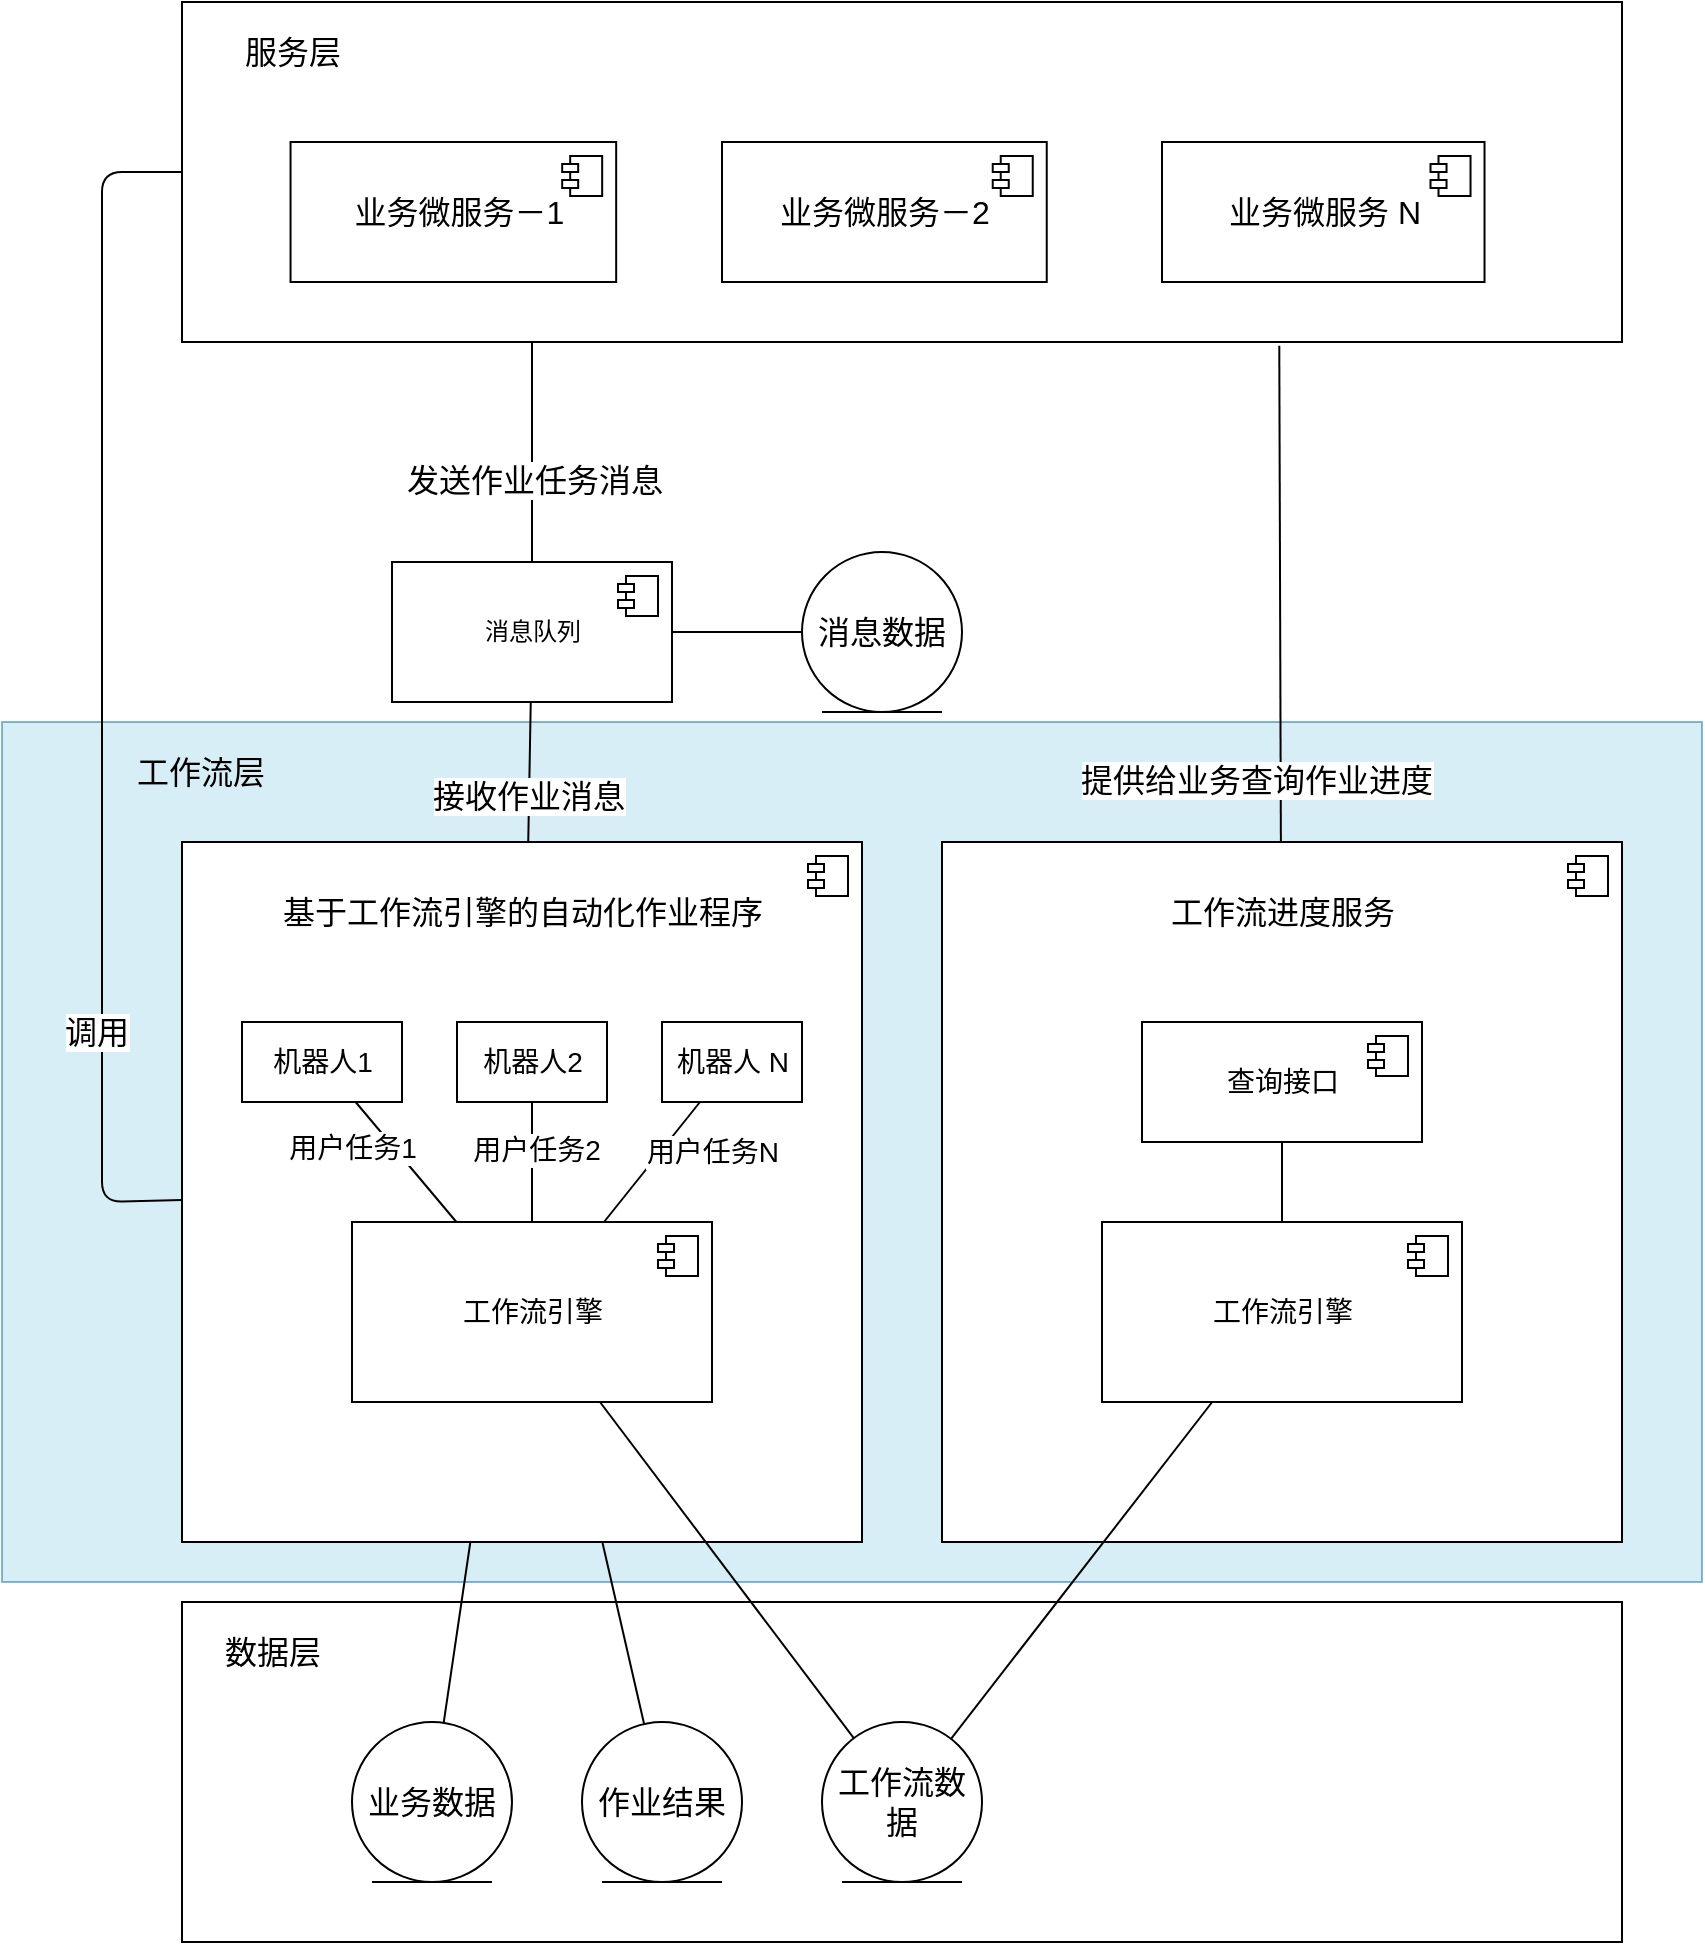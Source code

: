 <mxfile>
    <diagram id="qtxXAH-ZiciiD5V1Hx8T" name="逻辑架构">
        <mxGraphModel dx="1086" dy="720" grid="1" gridSize="10" guides="1" tooltips="1" connect="1" arrows="1" fold="1" page="1" pageScale="1" pageWidth="827" pageHeight="1169" math="0" shadow="0">
            <root>
                <mxCell id="0"/>
                <mxCell id="1" parent="0"/>
                <mxCell id="36" value="" style="rounded=0;whiteSpace=wrap;html=1;fontSize=16;fillColor=#b1ddf0;strokeColor=#10739e;opacity=50;" vertex="1" parent="1">
                    <mxGeometry x="130" y="430" width="850" height="430" as="geometry"/>
                </mxCell>
                <mxCell id="24" value="" style="rounded=0;whiteSpace=wrap;html=1;fontSize=16;" vertex="1" parent="1">
                    <mxGeometry x="220" y="870" width="720" height="170" as="geometry"/>
                </mxCell>
                <mxCell id="u_oD6EtPP0AWzQ-7OcWh-41" style="edgeStyle=none;html=1;entryX=0.762;entryY=1.011;entryDx=0;entryDy=0;entryPerimeter=0;fontSize=16;endArrow=none;endFill=0;" parent="1" source="u_oD6EtPP0AWzQ-7OcWh-37" target="u_oD6EtPP0AWzQ-7OcWh-40" edge="1">
                    <mxGeometry relative="1" as="geometry"/>
                </mxCell>
                <mxCell id="u_oD6EtPP0AWzQ-7OcWh-42" value="提供给业务查询作业进度" style="edgeLabel;html=1;align=center;verticalAlign=middle;resizable=0;points=[];fontSize=16;" parent="u_oD6EtPP0AWzQ-7OcWh-41" vertex="1" connectable="0">
                    <mxGeometry x="0.096" y="-1" relative="1" as="geometry">
                        <mxPoint x="-13" y="105" as="offset"/>
                    </mxGeometry>
                </mxCell>
                <mxCell id="u_oD6EtPP0AWzQ-7OcWh-37" value="" style="html=1;dropTarget=0;" parent="1" vertex="1">
                    <mxGeometry x="600" y="490" width="340" height="350" as="geometry"/>
                </mxCell>
                <mxCell id="u_oD6EtPP0AWzQ-7OcWh-38" value="" style="shape=module;jettyWidth=8;jettyHeight=4;" parent="u_oD6EtPP0AWzQ-7OcWh-37" vertex="1">
                    <mxGeometry x="1" width="20" height="20" relative="1" as="geometry">
                        <mxPoint x="-27" y="7" as="offset"/>
                    </mxGeometry>
                </mxCell>
                <mxCell id="15" style="edgeStyle=none;html=1;endArrow=none;endFill=0;" parent="1" source="3" target="7" edge="1">
                    <mxGeometry relative="1" as="geometry"/>
                </mxCell>
                <mxCell id="17" value="接收作业消息" style="edgeLabel;html=1;align=center;verticalAlign=middle;resizable=0;points=[];fontSize=16;" vertex="1" connectable="0" parent="15">
                    <mxGeometry x="0.343" y="-1" relative="1" as="geometry">
                        <mxPoint as="offset"/>
                    </mxGeometry>
                </mxCell>
                <mxCell id="3" value="消息队列" style="html=1;dropTarget=0;" parent="1" vertex="1">
                    <mxGeometry x="325" y="350" width="140" height="70" as="geometry"/>
                </mxCell>
                <mxCell id="4" value="" style="shape=module;jettyWidth=8;jettyHeight=4;" parent="3" vertex="1">
                    <mxGeometry x="1" width="20" height="20" relative="1" as="geometry">
                        <mxPoint x="-27" y="7" as="offset"/>
                    </mxGeometry>
                </mxCell>
                <mxCell id="31" style="edgeStyle=none;html=1;fontSize=14;endArrow=none;endFill=0;" edge="1" parent="1" source="7" target="30">
                    <mxGeometry relative="1" as="geometry"/>
                </mxCell>
                <mxCell id="32" style="edgeStyle=none;html=1;fontSize=14;endArrow=none;endFill=0;entryX=0;entryY=0.5;entryDx=0;entryDy=0;strokeColor=#000000;strokeWidth=1;" edge="1" parent="1" source="7" target="u_oD6EtPP0AWzQ-7OcWh-40">
                    <mxGeometry relative="1" as="geometry">
                        <mxPoint x="140" y="240" as="targetPoint"/>
                        <Array as="points">
                            <mxPoint x="180" y="670"/>
                            <mxPoint x="180" y="155"/>
                        </Array>
                    </mxGeometry>
                </mxCell>
                <mxCell id="33" value="调用" style="edgeLabel;html=1;align=center;verticalAlign=middle;resizable=0;points=[];fontSize=16;" vertex="1" connectable="0" parent="32">
                    <mxGeometry x="-0.133" y="3" relative="1" as="geometry">
                        <mxPoint y="133" as="offset"/>
                    </mxGeometry>
                </mxCell>
                <mxCell id="35" style="edgeStyle=none;html=1;strokeColor=#000000;strokeWidth=1;fontSize=16;endArrow=none;endFill=0;" edge="1" parent="1" source="7" target="34">
                    <mxGeometry relative="1" as="geometry"/>
                </mxCell>
                <mxCell id="7" value="" style="html=1;dropTarget=0;" parent="1" vertex="1">
                    <mxGeometry x="220" y="490" width="340" height="350" as="geometry"/>
                </mxCell>
                <mxCell id="8" value="" style="shape=module;jettyWidth=8;jettyHeight=4;" parent="7" vertex="1">
                    <mxGeometry x="1" width="20" height="20" relative="1" as="geometry">
                        <mxPoint x="-27" y="7" as="offset"/>
                    </mxGeometry>
                </mxCell>
                <mxCell id="16" style="edgeStyle=none;html=1;endArrow=none;endFill=0;fontSize=14;" parent="1" source="9" target="13" edge="1">
                    <mxGeometry relative="1" as="geometry"/>
                </mxCell>
                <mxCell id="27" value="用户任务1" style="edgeLabel;html=1;align=center;verticalAlign=middle;resizable=0;points=[];fontSize=14;" vertex="1" connectable="0" parent="16">
                    <mxGeometry x="-0.268" y="-2" relative="1" as="geometry">
                        <mxPoint x="-19" as="offset"/>
                    </mxGeometry>
                </mxCell>
                <mxCell id="9" value="机器人1" style="html=1;dropTarget=0;fontSize=14;" parent="1" vertex="1">
                    <mxGeometry x="250" y="580" width="80" height="40" as="geometry"/>
                </mxCell>
                <mxCell id="u_oD6EtPP0AWzQ-7OcWh-18" style="edgeStyle=none;html=1;fontSize=16;endArrow=none;endFill=0;" parent="1" source="13" target="u_oD6EtPP0AWzQ-7OcWh-17" edge="1">
                    <mxGeometry relative="1" as="geometry"/>
                </mxCell>
                <mxCell id="13" value="工作流引擎" style="html=1;dropTarget=0;fontSize=14;" parent="1" vertex="1">
                    <mxGeometry x="305" y="680" width="180" height="90" as="geometry"/>
                </mxCell>
                <mxCell id="14" value="" style="shape=module;jettyWidth=8;jettyHeight=4;fontSize=14;" parent="13" vertex="1">
                    <mxGeometry x="1" width="20" height="20" relative="1" as="geometry">
                        <mxPoint x="-27" y="7" as="offset"/>
                    </mxGeometry>
                </mxCell>
                <mxCell id="u_oD6EtPP0AWzQ-7OcWh-16" value="基于工作流引擎的自动化作业程序" style="text;html=1;align=center;verticalAlign=middle;resizable=0;points=[];autosize=1;strokeColor=none;fillColor=none;fontSize=16;" parent="1" vertex="1">
                    <mxGeometry x="260" y="510" width="260" height="30" as="geometry"/>
                </mxCell>
                <mxCell id="u_oD6EtPP0AWzQ-7OcWh-17" value="工作流数据" style="ellipse;shape=umlEntity;whiteSpace=wrap;html=1;fontSize=16;" parent="1" vertex="1">
                    <mxGeometry x="540" y="930" width="80" height="80" as="geometry"/>
                </mxCell>
                <mxCell id="u_oD6EtPP0AWzQ-7OcWh-33" style="edgeStyle=none;html=1;fontSize=14;endArrow=none;endFill=0;" parent="1" source="u_oD6EtPP0AWzQ-7OcWh-31" target="u_oD6EtPP0AWzQ-7OcWh-34" edge="1">
                    <mxGeometry relative="1" as="geometry">
                        <mxPoint x="790" y="740" as="targetPoint"/>
                    </mxGeometry>
                </mxCell>
                <mxCell id="u_oD6EtPP0AWzQ-7OcWh-31" value="查询接口" style="html=1;dropTarget=0;fontSize=14;" parent="1" vertex="1">
                    <mxGeometry x="700" y="580" width="140" height="60" as="geometry"/>
                </mxCell>
                <mxCell id="u_oD6EtPP0AWzQ-7OcWh-32" value="" style="shape=module;jettyWidth=8;jettyHeight=4;fontSize=14;" parent="u_oD6EtPP0AWzQ-7OcWh-31" vertex="1">
                    <mxGeometry x="1" width="20" height="20" relative="1" as="geometry">
                        <mxPoint x="-27" y="7" as="offset"/>
                    </mxGeometry>
                </mxCell>
                <mxCell id="u_oD6EtPP0AWzQ-7OcWh-36" style="edgeStyle=none;html=1;fontSize=16;endArrow=none;endFill=0;" parent="1" source="u_oD6EtPP0AWzQ-7OcWh-34" target="u_oD6EtPP0AWzQ-7OcWh-17" edge="1">
                    <mxGeometry relative="1" as="geometry"/>
                </mxCell>
                <mxCell id="u_oD6EtPP0AWzQ-7OcWh-34" value="工作流引擎" style="html=1;dropTarget=0;fontSize=14;" parent="1" vertex="1">
                    <mxGeometry x="680" y="680" width="180" height="90" as="geometry"/>
                </mxCell>
                <mxCell id="u_oD6EtPP0AWzQ-7OcWh-35" value="" style="shape=module;jettyWidth=8;jettyHeight=4;fontSize=14;" parent="u_oD6EtPP0AWzQ-7OcWh-34" vertex="1">
                    <mxGeometry x="1" width="20" height="20" relative="1" as="geometry">
                        <mxPoint x="-27" y="7" as="offset"/>
                    </mxGeometry>
                </mxCell>
                <mxCell id="u_oD6EtPP0AWzQ-7OcWh-39" value="工作流进度服务" style="text;html=1;align=center;verticalAlign=middle;resizable=0;points=[];autosize=1;strokeColor=none;fillColor=none;fontSize=16;" parent="1" vertex="1">
                    <mxGeometry x="700" y="510" width="140" height="30" as="geometry"/>
                </mxCell>
                <mxCell id="u_oD6EtPP0AWzQ-7OcWh-43" value="" style="group;fillColor=#ffe6cc;strokeColor=#d79b00;container=0;" parent="1" vertex="1" connectable="0">
                    <mxGeometry x="220" y="70" width="720" height="170" as="geometry"/>
                </mxCell>
                <mxCell id="u_oD6EtPP0AWzQ-7OcWh-25" style="edgeStyle=none;html=1;fontSize=16;endArrow=none;endFill=0;" parent="1" target="3" edge="1">
                    <mxGeometry relative="1" as="geometry">
                        <mxPoint x="395" y="240" as="sourcePoint"/>
                    </mxGeometry>
                </mxCell>
                <mxCell id="u_oD6EtPP0AWzQ-7OcWh-28" value="发送作业任务消息" style="edgeLabel;html=1;align=center;verticalAlign=middle;resizable=0;points=[];fontSize=16;" parent="u_oD6EtPP0AWzQ-7OcWh-25" vertex="1" connectable="0">
                    <mxGeometry x="-0.327" y="-3" relative="1" as="geometry">
                        <mxPoint x="4" y="32" as="offset"/>
                    </mxGeometry>
                </mxCell>
                <mxCell id="u_oD6EtPP0AWzQ-7OcWh-45" style="edgeStyle=none;html=1;fontSize=16;endArrow=none;endFill=0;" parent="1" source="u_oD6EtPP0AWzQ-7OcWh-44" target="3" edge="1">
                    <mxGeometry relative="1" as="geometry"/>
                </mxCell>
                <mxCell id="u_oD6EtPP0AWzQ-7OcWh-44" value="消息数据" style="ellipse;shape=umlEntity;whiteSpace=wrap;html=1;fontSize=16;" parent="1" vertex="1">
                    <mxGeometry x="530" y="345" width="80" height="80" as="geometry"/>
                </mxCell>
                <mxCell id="22" style="edgeStyle=none;html=1;fontSize=14;endArrow=none;endFill=0;" edge="1" parent="1" source="18" target="13">
                    <mxGeometry relative="1" as="geometry"/>
                </mxCell>
                <mxCell id="28" value="用户任务2" style="edgeLabel;html=1;align=center;verticalAlign=middle;resizable=0;points=[];fontSize=14;" vertex="1" connectable="0" parent="22">
                    <mxGeometry x="-0.2" y="2" relative="1" as="geometry">
                        <mxPoint as="offset"/>
                    </mxGeometry>
                </mxCell>
                <mxCell id="18" value="机器人2" style="html=1;dropTarget=0;fontSize=14;" vertex="1" parent="1">
                    <mxGeometry x="357.5" y="580" width="75" height="40" as="geometry"/>
                </mxCell>
                <mxCell id="23" style="edgeStyle=none;html=1;fontSize=14;endArrow=none;endFill=0;" edge="1" parent="1" source="20" target="13">
                    <mxGeometry relative="1" as="geometry"/>
                </mxCell>
                <mxCell id="29" value="用户任务N" style="edgeLabel;html=1;align=center;verticalAlign=middle;resizable=0;points=[];fontSize=14;" vertex="1" connectable="0" parent="23">
                    <mxGeometry x="-0.069" y="2" relative="1" as="geometry">
                        <mxPoint x="27" y="-5" as="offset"/>
                    </mxGeometry>
                </mxCell>
                <mxCell id="20" value="机器人 N" style="html=1;dropTarget=0;fontSize=14;" vertex="1" parent="1">
                    <mxGeometry x="460" y="580" width="70" height="40" as="geometry"/>
                </mxCell>
                <mxCell id="25" value="数据层" style="text;html=1;align=center;verticalAlign=middle;resizable=0;points=[];autosize=1;strokeColor=none;fillColor=none;fontSize=16;" vertex="1" parent="1">
                    <mxGeometry x="230" y="880" width="70" height="30" as="geometry"/>
                </mxCell>
                <mxCell id="u_oD6EtPP0AWzQ-7OcWh-40" value="" style="rounded=0;whiteSpace=wrap;html=1;fontSize=16;" parent="1" vertex="1">
                    <mxGeometry x="220" y="70" width="720" height="170" as="geometry"/>
                </mxCell>
                <mxCell id="u_oD6EtPP0AWzQ-7OcWh-19" value="&amp;nbsp;业务微服务－1" style="html=1;dropTarget=0;fontSize=16;" parent="1" vertex="1">
                    <mxGeometry x="274.271" y="140" width="162.814" height="70" as="geometry"/>
                </mxCell>
                <mxCell id="u_oD6EtPP0AWzQ-7OcWh-20" value="" style="shape=module;jettyWidth=8;jettyHeight=4;fontSize=16;" parent="u_oD6EtPP0AWzQ-7OcWh-19" vertex="1">
                    <mxGeometry x="1" width="20" height="20" relative="1" as="geometry">
                        <mxPoint x="-27" y="7" as="offset"/>
                    </mxGeometry>
                </mxCell>
                <mxCell id="u_oD6EtPP0AWzQ-7OcWh-21" value="业务微服务－2" style="html=1;dropTarget=0;fontSize=16;" parent="1" vertex="1">
                    <mxGeometry x="490" y="140" width="162.37" height="70" as="geometry"/>
                </mxCell>
                <mxCell id="u_oD6EtPP0AWzQ-7OcWh-22" value="" style="shape=module;jettyWidth=8;jettyHeight=4;fontSize=16;" parent="u_oD6EtPP0AWzQ-7OcWh-21" vertex="1">
                    <mxGeometry x="1" width="20" height="20" relative="1" as="geometry">
                        <mxPoint x="-27" y="7" as="offset"/>
                    </mxGeometry>
                </mxCell>
                <mxCell id="u_oD6EtPP0AWzQ-7OcWh-23" value="业务微服务 N" style="html=1;dropTarget=0;fontSize=16;" parent="1" vertex="1">
                    <mxGeometry x="710" y="140" width="161.26" height="70" as="geometry"/>
                </mxCell>
                <mxCell id="u_oD6EtPP0AWzQ-7OcWh-24" value="" style="shape=module;jettyWidth=8;jettyHeight=4;fontSize=16;" parent="u_oD6EtPP0AWzQ-7OcWh-23" vertex="1">
                    <mxGeometry x="1" width="20" height="20" relative="1" as="geometry">
                        <mxPoint x="-27" y="7" as="offset"/>
                    </mxGeometry>
                </mxCell>
                <mxCell id="26" value="服务层" style="text;html=1;align=center;verticalAlign=middle;resizable=0;points=[];autosize=1;strokeColor=none;fillColor=none;fontSize=16;" vertex="1" parent="1">
                    <mxGeometry x="240" y="80" width="70" height="30" as="geometry"/>
                </mxCell>
                <mxCell id="30" value="作业结果" style="ellipse;shape=umlEntity;whiteSpace=wrap;html=1;fontSize=16;" vertex="1" parent="1">
                    <mxGeometry x="420" y="930" width="80" height="80" as="geometry"/>
                </mxCell>
                <mxCell id="34" value="业务数据" style="ellipse;shape=umlEntity;whiteSpace=wrap;html=1;fontSize=16;" vertex="1" parent="1">
                    <mxGeometry x="305" y="930" width="80" height="80" as="geometry"/>
                </mxCell>
                <mxCell id="37" value="工作流层" style="text;html=1;align=center;verticalAlign=middle;resizable=0;points=[];autosize=1;strokeColor=none;fillColor=none;fontSize=16;" vertex="1" parent="1">
                    <mxGeometry x="184.27" y="440" width="90" height="30" as="geometry"/>
                </mxCell>
            </root>
        </mxGraphModel>
    </diagram>
    <diagram id="mbWmZqzXeBUXHupnZBBp" name="自动化程序流程">
        <mxGraphModel dx="1086" dy="720" grid="1" gridSize="10" guides="1" tooltips="1" connect="1" arrows="1" fold="1" page="1" pageScale="1" pageWidth="827" pageHeight="1169" math="0" shadow="0">
            <root>
                <mxCell id="0"/>
                <mxCell id="1" parent="0"/>
                <mxCell id="f7PryZ2VAUxEyKP4IJix-1" value="" style="group" parent="1" vertex="1" connectable="0">
                    <mxGeometry x="240" y="190" width="620" height="440" as="geometry"/>
                </mxCell>
                <mxCell id="f7PryZ2VAUxEyKP4IJix-2" value="" style="rounded=0;whiteSpace=wrap;html=1;" parent="f7PryZ2VAUxEyKP4IJix-1" vertex="1">
                    <mxGeometry width="620" height="440" as="geometry"/>
                </mxCell>
                <mxCell id="f7PryZ2VAUxEyKP4IJix-3" value="项目经理审批" style="points=[[0.25,0,0],[0.5,0,0],[0.75,0,0],[1,0.25,0],[1,0.5,0],[1,0.75,0],[0.75,1,0],[0.5,1,0],[0.25,1,0],[0,0.75,0],[0,0.5,0],[0,0.25,0]];shape=mxgraph.bpmn.task;whiteSpace=wrap;rectStyle=rounded;size=10;html=1;taskMarker=user;" parent="f7PryZ2VAUxEyKP4IJix-1" vertex="1">
                    <mxGeometry x="220" y="60" width="120" height="80" as="geometry"/>
                </mxCell>
                <mxCell id="f7PryZ2VAUxEyKP4IJix-4" style="edgeStyle=none;html=1;" parent="f7PryZ2VAUxEyKP4IJix-1" source="f7PryZ2VAUxEyKP4IJix-5" target="f7PryZ2VAUxEyKP4IJix-3" edge="1">
                    <mxGeometry relative="1" as="geometry"/>
                </mxCell>
                <mxCell id="f7PryZ2VAUxEyKP4IJix-5" value="" style="points=[[0.145,0.145,0],[0.5,0,0],[0.855,0.145,0],[1,0.5,0],[0.855,0.855,0],[0.5,1,0],[0.145,0.855,0],[0,0.5,0]];shape=mxgraph.bpmn.event;html=1;verticalLabelPosition=bottom;labelBackgroundColor=#ffffff;verticalAlign=top;align=center;perimeter=ellipsePerimeter;outlineConnect=0;aspect=fixed;outline=standard;symbol=general;" parent="f7PryZ2VAUxEyKP4IJix-1" vertex="1">
                    <mxGeometry x="70" y="75" width="50" height="50" as="geometry"/>
                </mxCell>
                <mxCell id="f7PryZ2VAUxEyKP4IJix-6" value="" style="points=[[0.145,0.145,0],[0.5,0,0],[0.855,0.145,0],[1,0.5,0],[0.855,0.855,0],[0.5,1,0],[0.145,0.855,0],[0,0.5,0]];shape=mxgraph.bpmn.event;html=1;verticalLabelPosition=bottom;labelBackgroundColor=#ffffff;verticalAlign=top;align=center;perimeter=ellipsePerimeter;outlineConnect=0;aspect=fixed;outline=end;symbol=terminate2;" parent="f7PryZ2VAUxEyKP4IJix-1" vertex="1">
                    <mxGeometry x="450" y="75" width="50" height="50" as="geometry"/>
                </mxCell>
                <mxCell id="f7PryZ2VAUxEyKP4IJix-7" style="edgeStyle=none;html=1;" parent="f7PryZ2VAUxEyKP4IJix-1" source="f7PryZ2VAUxEyKP4IJix-3" target="f7PryZ2VAUxEyKP4IJix-6" edge="1">
                    <mxGeometry relative="1" as="geometry"/>
                </mxCell>
                <mxCell id="f7PryZ2VAUxEyKP4IJix-8" style="edgeStyle=none;html=1;" parent="f7PryZ2VAUxEyKP4IJix-1" source="f7PryZ2VAUxEyKP4IJix-14" target="f7PryZ2VAUxEyKP4IJix-3" edge="1">
                    <mxGeometry relative="1" as="geometry">
                        <mxPoint x="280" y="260" as="sourcePoint"/>
                    </mxGeometry>
                </mxCell>
                <mxCell id="f7PryZ2VAUxEyKP4IJix-9" value="用户任务" style="text;html=1;align=center;verticalAlign=middle;resizable=0;points=[];autosize=1;strokeColor=none;fillColor=none;" parent="f7PryZ2VAUxEyKP4IJix-1" vertex="1">
                    <mxGeometry x="245" y="30" width="70" height="30" as="geometry"/>
                </mxCell>
                <mxCell id="f7PryZ2VAUxEyKP4IJix-10" value="查询任务" style="ellipse;whiteSpace=wrap;html=1;" parent="f7PryZ2VAUxEyKP4IJix-1" vertex="1">
                    <mxGeometry x="390" y="220" width="140" height="70" as="geometry"/>
                </mxCell>
                <mxCell id="f7PryZ2VAUxEyKP4IJix-11" style="edgeStyle=none;html=1;" parent="f7PryZ2VAUxEyKP4IJix-1" source="f7PryZ2VAUxEyKP4IJix-14" target="f7PryZ2VAUxEyKP4IJix-10" edge="1">
                    <mxGeometry relative="1" as="geometry">
                        <mxPoint x="295" y="287.083" as="sourcePoint"/>
                    </mxGeometry>
                </mxCell>
                <mxCell id="f7PryZ2VAUxEyKP4IJix-12" value="审批任务" style="ellipse;whiteSpace=wrap;html=1;" parent="f7PryZ2VAUxEyKP4IJix-1" vertex="1">
                    <mxGeometry x="390" y="310" width="140" height="70" as="geometry"/>
                </mxCell>
                <mxCell id="f7PryZ2VAUxEyKP4IJix-13" style="edgeStyle=none;html=1;" parent="f7PryZ2VAUxEyKP4IJix-1" source="f7PryZ2VAUxEyKP4IJix-14" target="f7PryZ2VAUxEyKP4IJix-12" edge="1">
                    <mxGeometry relative="1" as="geometry">
                        <mxPoint x="295" y="294.583" as="sourcePoint"/>
                    </mxGeometry>
                </mxCell>
                <mxCell id="f7PryZ2VAUxEyKP4IJix-14" value="自动化程序" style="html=1;fillColor=#f8cecc;strokeColor=#b85450;" parent="f7PryZ2VAUxEyKP4IJix-1" vertex="1">
                    <mxGeometry x="220" y="270" width="120" height="60" as="geometry"/>
                </mxCell>
            </root>
        </mxGraphModel>
    </diagram>
    <diagram id="DGqg8H-zAF8JqBksjRlz" name="现实处理流程">
        <mxGraphModel dx="1086" dy="720" grid="1" gridSize="10" guides="1" tooltips="1" connect="1" arrows="1" fold="1" page="1" pageScale="1" pageWidth="827" pageHeight="1169" math="0" shadow="0">
            <root>
                <mxCell id="0"/>
                <mxCell id="1" parent="0"/>
                <mxCell id="Epjyn752wN6a6ZekLFLu-15" value="" style="group" parent="1" vertex="1" connectable="0">
                    <mxGeometry x="100" y="80" width="620" height="440" as="geometry"/>
                </mxCell>
                <mxCell id="Epjyn752wN6a6ZekLFLu-14" value="" style="rounded=0;whiteSpace=wrap;html=1;" parent="Epjyn752wN6a6ZekLFLu-15" vertex="1">
                    <mxGeometry width="620" height="440" as="geometry"/>
                </mxCell>
                <mxCell id="Epjyn752wN6a6ZekLFLu-1" value="项目经理审批" style="points=[[0.25,0,0],[0.5,0,0],[0.75,0,0],[1,0.25,0],[1,0.5,0],[1,0.75,0],[0.75,1,0],[0.5,1,0],[0.25,1,0],[0,0.75,0],[0,0.5,0],[0,0.25,0]];shape=mxgraph.bpmn.task;whiteSpace=wrap;rectStyle=rounded;size=10;html=1;taskMarker=user;" parent="Epjyn752wN6a6ZekLFLu-15" vertex="1">
                    <mxGeometry x="220" y="60" width="120" height="80" as="geometry"/>
                </mxCell>
                <mxCell id="Epjyn752wN6a6ZekLFLu-3" style="edgeStyle=none;html=1;" parent="Epjyn752wN6a6ZekLFLu-15" source="Epjyn752wN6a6ZekLFLu-2" target="Epjyn752wN6a6ZekLFLu-1" edge="1">
                    <mxGeometry relative="1" as="geometry"/>
                </mxCell>
                <mxCell id="Epjyn752wN6a6ZekLFLu-2" value="" style="points=[[0.145,0.145,0],[0.5,0,0],[0.855,0.145,0],[1,0.5,0],[0.855,0.855,0],[0.5,1,0],[0.145,0.855,0],[0,0.5,0]];shape=mxgraph.bpmn.event;html=1;verticalLabelPosition=bottom;labelBackgroundColor=#ffffff;verticalAlign=top;align=center;perimeter=ellipsePerimeter;outlineConnect=0;aspect=fixed;outline=standard;symbol=general;" parent="Epjyn752wN6a6ZekLFLu-15" vertex="1">
                    <mxGeometry x="70" y="75" width="50" height="50" as="geometry"/>
                </mxCell>
                <mxCell id="Epjyn752wN6a6ZekLFLu-4" value="" style="points=[[0.145,0.145,0],[0.5,0,0],[0.855,0.145,0],[1,0.5,0],[0.855,0.855,0],[0.5,1,0],[0.145,0.855,0],[0,0.5,0]];shape=mxgraph.bpmn.event;html=1;verticalLabelPosition=bottom;labelBackgroundColor=#ffffff;verticalAlign=top;align=center;perimeter=ellipsePerimeter;outlineConnect=0;aspect=fixed;outline=end;symbol=terminate2;" parent="Epjyn752wN6a6ZekLFLu-15" vertex="1">
                    <mxGeometry x="450" y="75" width="50" height="50" as="geometry"/>
                </mxCell>
                <mxCell id="Epjyn752wN6a6ZekLFLu-5" style="edgeStyle=none;html=1;" parent="Epjyn752wN6a6ZekLFLu-15" source="Epjyn752wN6a6ZekLFLu-1" target="Epjyn752wN6a6ZekLFLu-4" edge="1">
                    <mxGeometry relative="1" as="geometry"/>
                </mxCell>
                <mxCell id="Epjyn752wN6a6ZekLFLu-7" style="edgeStyle=none;html=1;" parent="Epjyn752wN6a6ZekLFLu-15" source="Epjyn752wN6a6ZekLFLu-6" target="Epjyn752wN6a6ZekLFLu-1" edge="1">
                    <mxGeometry relative="1" as="geometry"/>
                </mxCell>
                <mxCell id="Epjyn752wN6a6ZekLFLu-6" value="项目经理" style="shape=umlActor;verticalLabelPosition=bottom;verticalAlign=top;html=1;outlineConnect=0;fillColor=#f8cecc;strokeColor=#b85450;" parent="Epjyn752wN6a6ZekLFLu-15" vertex="1">
                    <mxGeometry x="265" y="260" width="30" height="60" as="geometry"/>
                </mxCell>
                <mxCell id="Epjyn752wN6a6ZekLFLu-8" value="用户任务" style="text;html=1;align=center;verticalAlign=middle;resizable=0;points=[];autosize=1;strokeColor=none;fillColor=none;" parent="Epjyn752wN6a6ZekLFLu-15" vertex="1">
                    <mxGeometry x="245" y="30" width="70" height="30" as="geometry"/>
                </mxCell>
                <mxCell id="Epjyn752wN6a6ZekLFLu-9" value="查询任务" style="ellipse;whiteSpace=wrap;html=1;" parent="Epjyn752wN6a6ZekLFLu-15" vertex="1">
                    <mxGeometry x="390" y="220" width="140" height="70" as="geometry"/>
                </mxCell>
                <mxCell id="Epjyn752wN6a6ZekLFLu-11" style="edgeStyle=none;html=1;" parent="Epjyn752wN6a6ZekLFLu-15" source="Epjyn752wN6a6ZekLFLu-6" target="Epjyn752wN6a6ZekLFLu-9" edge="1">
                    <mxGeometry relative="1" as="geometry"/>
                </mxCell>
                <mxCell id="Epjyn752wN6a6ZekLFLu-10" value="审批任务" style="ellipse;whiteSpace=wrap;html=1;" parent="Epjyn752wN6a6ZekLFLu-15" vertex="1">
                    <mxGeometry x="390" y="310" width="140" height="70" as="geometry"/>
                </mxCell>
                <mxCell id="Epjyn752wN6a6ZekLFLu-12" style="edgeStyle=none;html=1;" parent="Epjyn752wN6a6ZekLFLu-15" source="Epjyn752wN6a6ZekLFLu-6" target="Epjyn752wN6a6ZekLFLu-10" edge="1">
                    <mxGeometry relative="1" as="geometry"/>
                </mxCell>
            </root>
        </mxGraphModel>
    </diagram>
</mxfile>